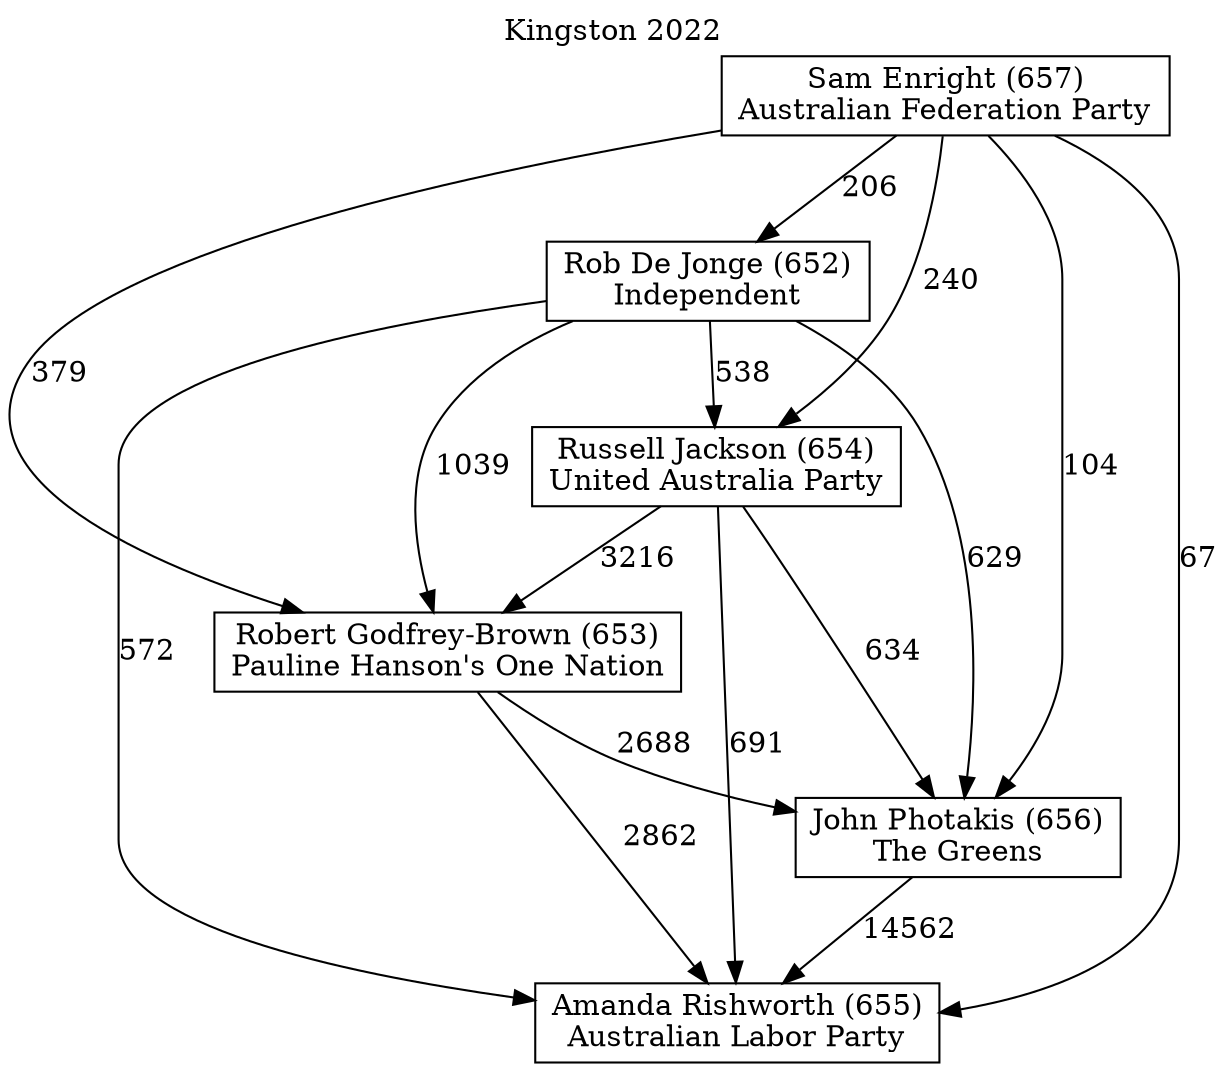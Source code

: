 // House preference flow
digraph "Amanda Rishworth (655)_Kingston_2022" {
	graph [label="Kingston 2022" labelloc=t mclimit=10]
	node [shape=box]
	"Amanda Rishworth (655)" [label="Amanda Rishworth (655)
Australian Labor Party"]
	"Robert Godfrey-Brown (653)" [label="Robert Godfrey-Brown (653)
Pauline Hanson's One Nation"]
	"John Photakis (656)" [label="John Photakis (656)
The Greens"]
	"Rob De Jonge (652)" [label="Rob De Jonge (652)
Independent"]
	"Sam Enright (657)" [label="Sam Enright (657)
Australian Federation Party"]
	"Russell Jackson (654)" [label="Russell Jackson (654)
United Australia Party"]
	"Rob De Jonge (652)" -> "Russell Jackson (654)" [label=538]
	"Russell Jackson (654)" -> "Amanda Rishworth (655)" [label=691]
	"Rob De Jonge (652)" -> "John Photakis (656)" [label=629]
	"Sam Enright (657)" -> "Amanda Rishworth (655)" [label=67]
	"Rob De Jonge (652)" -> "Robert Godfrey-Brown (653)" [label=1039]
	"John Photakis (656)" -> "Amanda Rishworth (655)" [label=14562]
	"Sam Enright (657)" -> "Robert Godfrey-Brown (653)" [label=379]
	"Russell Jackson (654)" -> "John Photakis (656)" [label=634]
	"Robert Godfrey-Brown (653)" -> "Amanda Rishworth (655)" [label=2862]
	"Sam Enright (657)" -> "Rob De Jonge (652)" [label=206]
	"Russell Jackson (654)" -> "Robert Godfrey-Brown (653)" [label=3216]
	"Robert Godfrey-Brown (653)" -> "John Photakis (656)" [label=2688]
	"Sam Enright (657)" -> "John Photakis (656)" [label=104]
	"Sam Enright (657)" -> "Russell Jackson (654)" [label=240]
	"Rob De Jonge (652)" -> "Amanda Rishworth (655)" [label=572]
}
